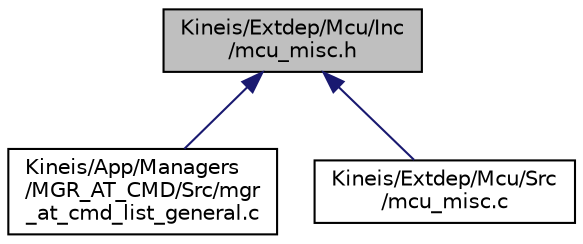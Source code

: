 digraph "Kineis/Extdep/Mcu/Inc/mcu_misc.h"
{
 // INTERACTIVE_SVG=YES
 // LATEX_PDF_SIZE
  edge [fontname="Helvetica",fontsize="10",labelfontname="Helvetica",labelfontsize="10"];
  node [fontname="Helvetica",fontsize="10",shape=record];
  Node1 [label="Kineis/Extdep/Mcu/Inc\l/mcu_misc.h",height=0.2,width=0.4,color="black", fillcolor="grey75", style="filled", fontcolor="black",tooltip="MCU wrappers for miscellaneous features."];
  Node1 -> Node2 [dir="back",color="midnightblue",fontsize="10",style="solid",fontname="Helvetica"];
  Node2 [label="Kineis/App/Managers\l/MGR_AT_CMD/Src/mgr\l_at_cmd_list_general.c",height=0.2,width=0.4,color="black", fillcolor="white", style="filled",URL="$d1/dfd/mgr__at__cmd__list__general_8c.html",tooltip="subset of AT commands concerning general purpose (get ID, FW version, ...)"];
  Node1 -> Node3 [dir="back",color="midnightblue",fontsize="10",style="solid",fontname="Helvetica"];
  Node3 [label="Kineis/Extdep/Mcu/Src\l/mcu_misc.c",height=0.2,width=0.4,color="black", fillcolor="white", style="filled",URL="$df/ddf/mcu__misc_8c.html",tooltip="File to implement miscellaneous features for a specific design."];
}
